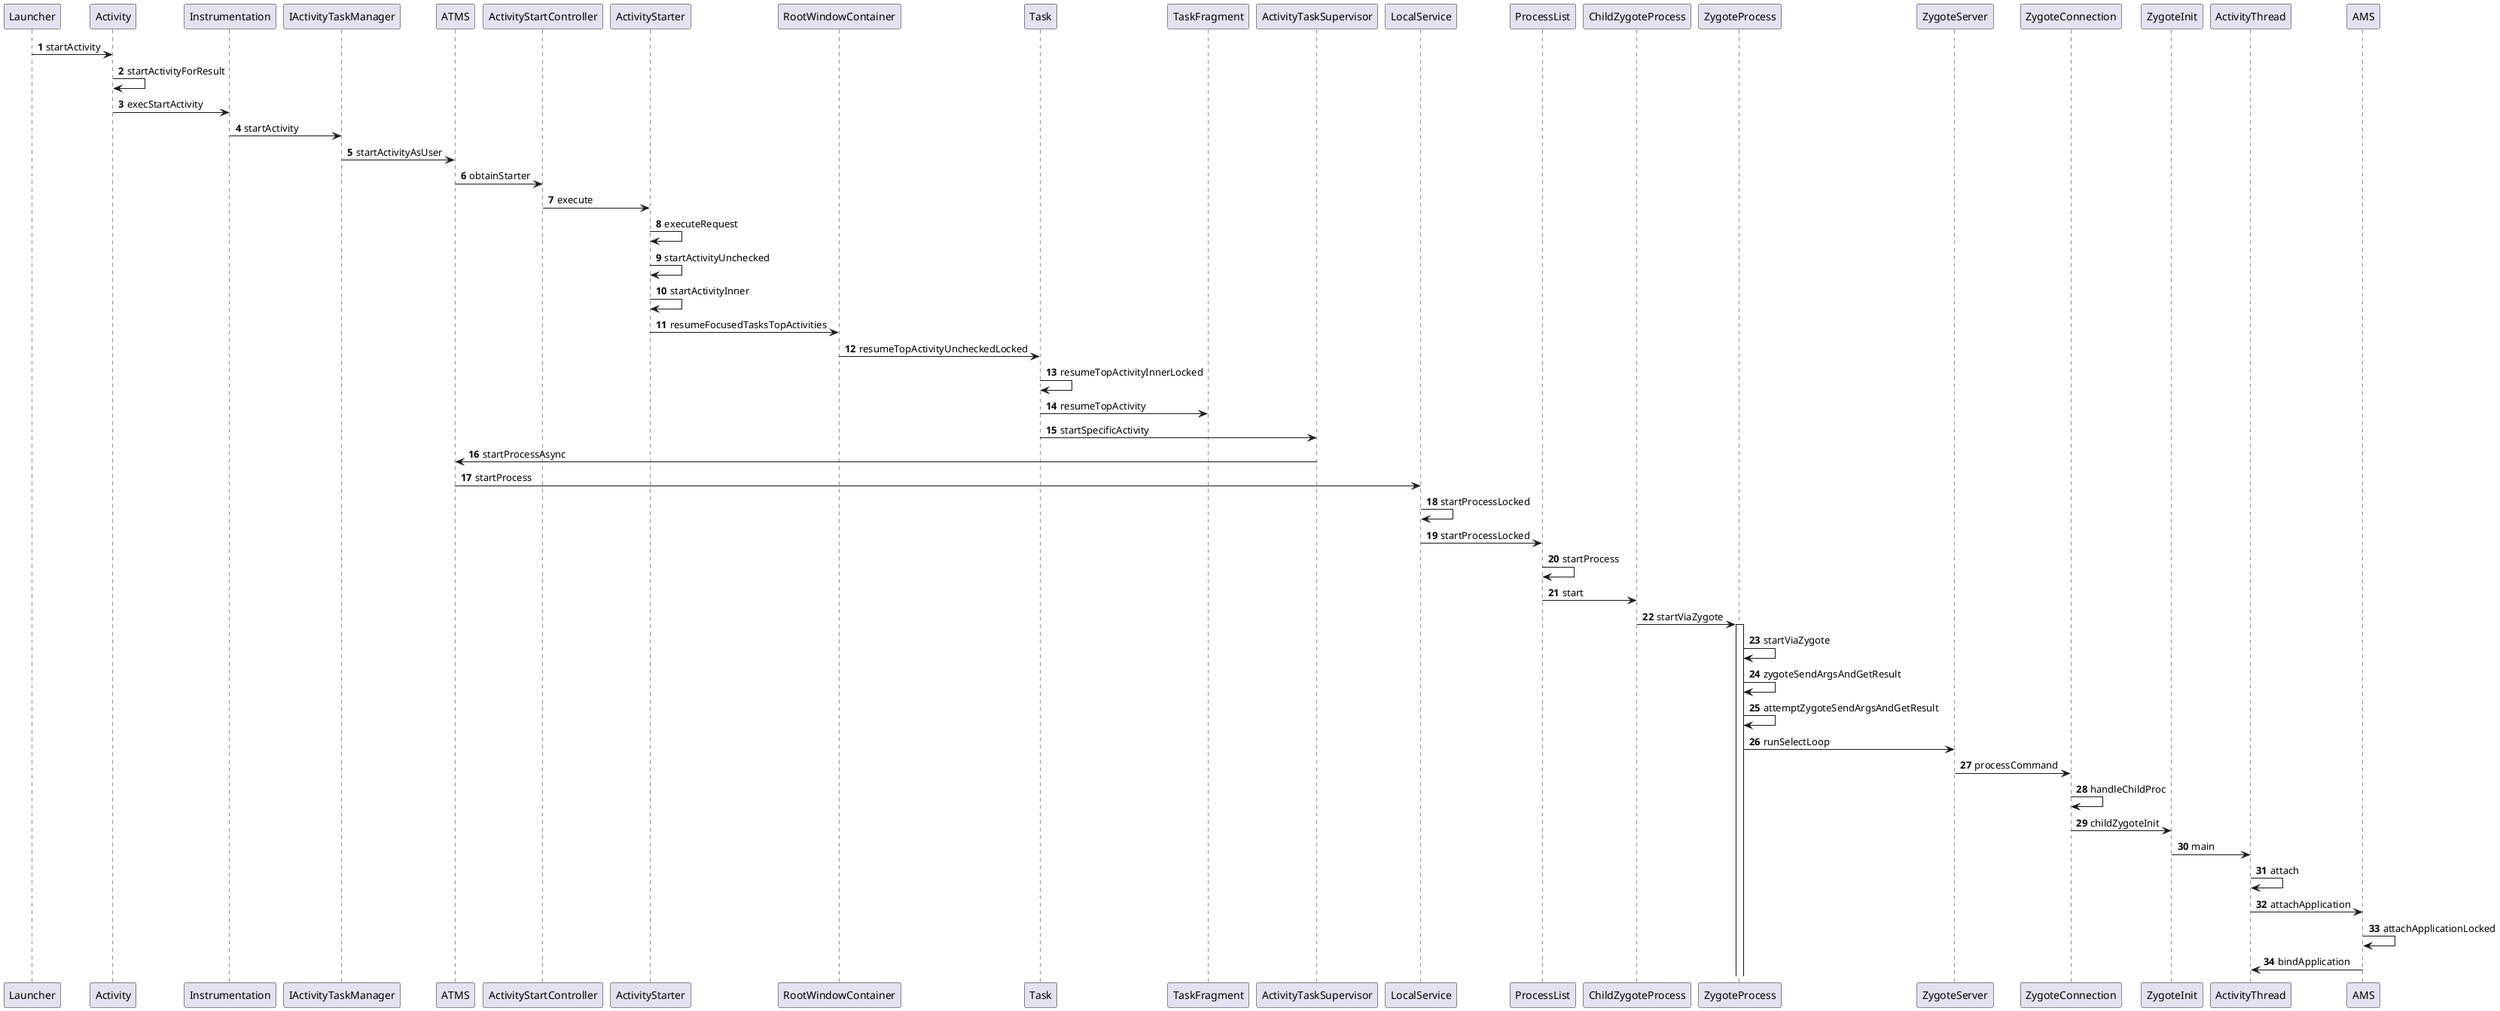 @startuml
'https://plantuml.com/sequence-diagram

autonumber 1
Launcher -> Activity:startActivity
Activity -> Activity: startActivityForResult
Activity -> Instrumentation:execStartActivity
Instrumentation -> IActivityTaskManager :startActivity
IActivityTaskManager -> ATMS: startActivityAsUser
ATMS -> ActivityStartController:obtainStarter
ActivityStartController -> ActivityStarter:execute
ActivityStarter -> ActivityStarter:executeRequest
ActivityStarter -> ActivityStarter:startActivityUnchecked
ActivityStarter -> ActivityStarter:startActivityInner
ActivityStarter -> RootWindowContainer:resumeFocusedTasksTopActivities
RootWindowContainer -> Task:resumeTopActivityUncheckedLocked
Task -> Task:resumeTopActivityInnerLocked
Task -> TaskFragment:resumeTopActivity
Task -> ActivityTaskSupervisor:startSpecificActivity
ActivityTaskSupervisor -> ATMS:startProcessAsync
ATMS -> LocalService:startProcess
LocalService -> LocalService:startProcessLocked
LocalService -> ProcessList:startProcessLocked
ProcessList -> ProcessList:startProcess
ProcessList -> ChildZygoteProcess:start
ChildZygoteProcess -> ZygoteProcess:startViaZygote
activate ZygoteProcess
ZygoteProcess -> ZygoteProcess:startViaZygote
ZygoteProcess -> ZygoteProcess:zygoteSendArgsAndGetResult
ZygoteProcess -> ZygoteProcess: attemptZygoteSendArgsAndGetResult
ZygoteProcess -> ZygoteServer:runSelectLoop
ZygoteServer -> ZygoteConnection:processCommand
ZygoteConnection -> ZygoteConnection:handleChildProc
ZygoteConnection -> ZygoteInit:childZygoteInit

ZygoteInit -> ActivityThread:main
ActivityThread -> ActivityThread:attach
ActivityThread -> AMS: attachApplication
AMS -> AMS:attachApplicationLocked
AMS -> ActivityThread:bindApplication


@enduml
